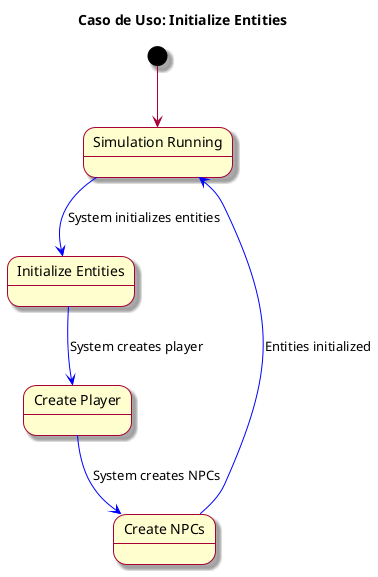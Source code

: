@startuml
skin rose
title Caso de Uso: Initialize Entities

state SIMULATION_RUNNING as "Simulation Running"
state InitializeEntities as "Initialize Entities"
state CreatePlayer as "Create Player"
state CreateNPCs as "Create NPCs"

[*] --> SIMULATION_RUNNING
SIMULATION_RUNNING -[#blue]-> InitializeEntities : System initializes entities
InitializeEntities -[#blue]-> CreatePlayer : System creates player
CreatePlayer -[#blue]-> CreateNPCs : System creates NPCs
CreateNPCs -[#blue]-> SIMULATION_RUNNING : Entities initialized

@enduml
